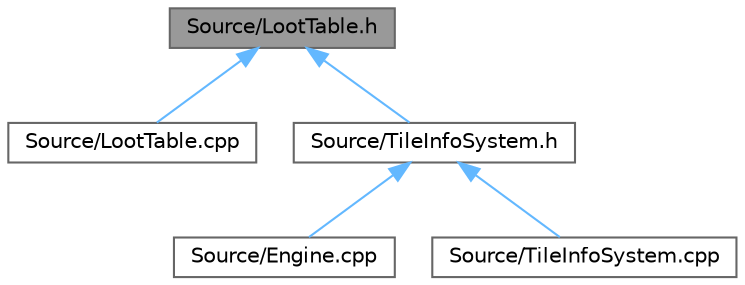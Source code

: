 digraph "Source/LootTable.h"
{
 // LATEX_PDF_SIZE
  bgcolor="transparent";
  edge [fontname=Helvetica,fontsize=10,labelfontname=Helvetica,labelfontsize=10];
  node [fontname=Helvetica,fontsize=10,shape=box,height=0.2,width=0.4];
  Node1 [id="Node000001",label="Source/LootTable.h",height=0.2,width=0.4,color="gray40", fillcolor="grey60", style="filled", fontcolor="black",tooltip="class for dropping configurable loot"];
  Node1 -> Node2 [id="edge1_Node000001_Node000002",dir="back",color="steelblue1",style="solid",tooltip=" "];
  Node2 [id="Node000002",label="Source/LootTable.cpp",height=0.2,width=0.4,color="grey40", fillcolor="white", style="filled",URL="$da/d71/LootTable_8cpp.html",tooltip="class for dropping configurable loot"];
  Node1 -> Node3 [id="edge2_Node000001_Node000003",dir="back",color="steelblue1",style="solid",tooltip=" "];
  Node3 [id="Node000003",label="Source/TileInfoSystem.h",height=0.2,width=0.4,color="grey40", fillcolor="white", style="filled",URL="$d5/d5b/TileInfoSystem_8h.html",tooltip="System to get info about given tile indices."];
  Node3 -> Node4 [id="edge3_Node000003_Node000004",dir="back",color="steelblue1",style="solid",tooltip=" "];
  Node4 [id="Node000004",label="Source/Engine.cpp",height=0.2,width=0.4,color="grey40", fillcolor="white", style="filled",URL="$d6/d0c/Engine_8cpp.html",tooltip="Engine class."];
  Node3 -> Node5 [id="edge4_Node000003_Node000005",dir="back",color="steelblue1",style="solid",tooltip=" "];
  Node5 [id="Node000005",label="Source/TileInfoSystem.cpp",height=0.2,width=0.4,color="grey40", fillcolor="white", style="filled",URL="$d7/d0e/TileInfoSystem_8cpp.html",tooltip="System to get info about given tile indices."];
}
